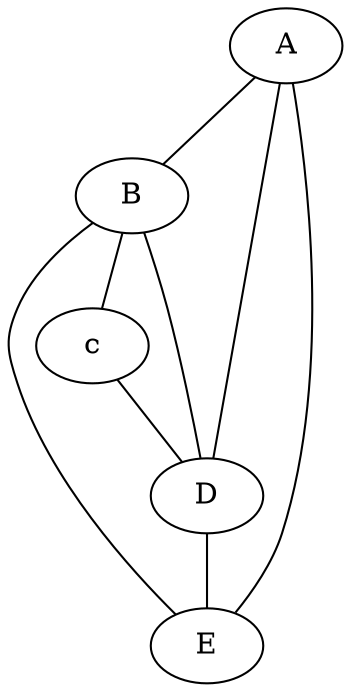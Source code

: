 graph G {
	A
	A -- B
	B
	B -- c
	c
	c -- D
	D
	D -- E
	E
	E -- B
	B
	B -- D
	D
	D -- A
	A
	A -- E
}

